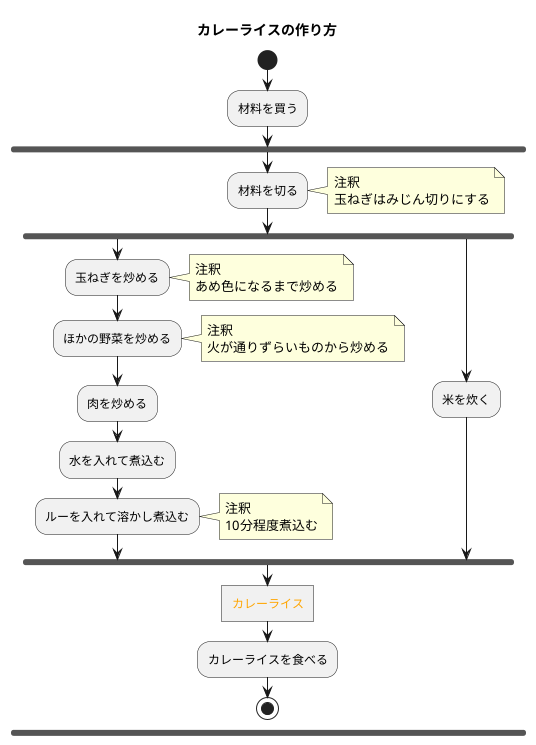 @startuml カレーライス
title カレーライスの作り方
start
:材料を買う;
fork
:材料を切る;
note right
注釈
玉ねぎはみじん切りにする
end note
fork
:玉ねぎを炒める;
note right
注釈
あめ色になるまで炒める
end note
:ほかの野菜を炒める;
note right
注釈
火が通りずらいものから炒める
end note
:肉を炒める;
:水を入れて煮込む;
:ルーを入れて溶かし煮込む;
note right
注釈
10分程度煮込む
end note
fork again
:米を炊く;
end fork
:<color:Orange>カレーライス]
:カレーライスを食べる;
stop
@enduml
